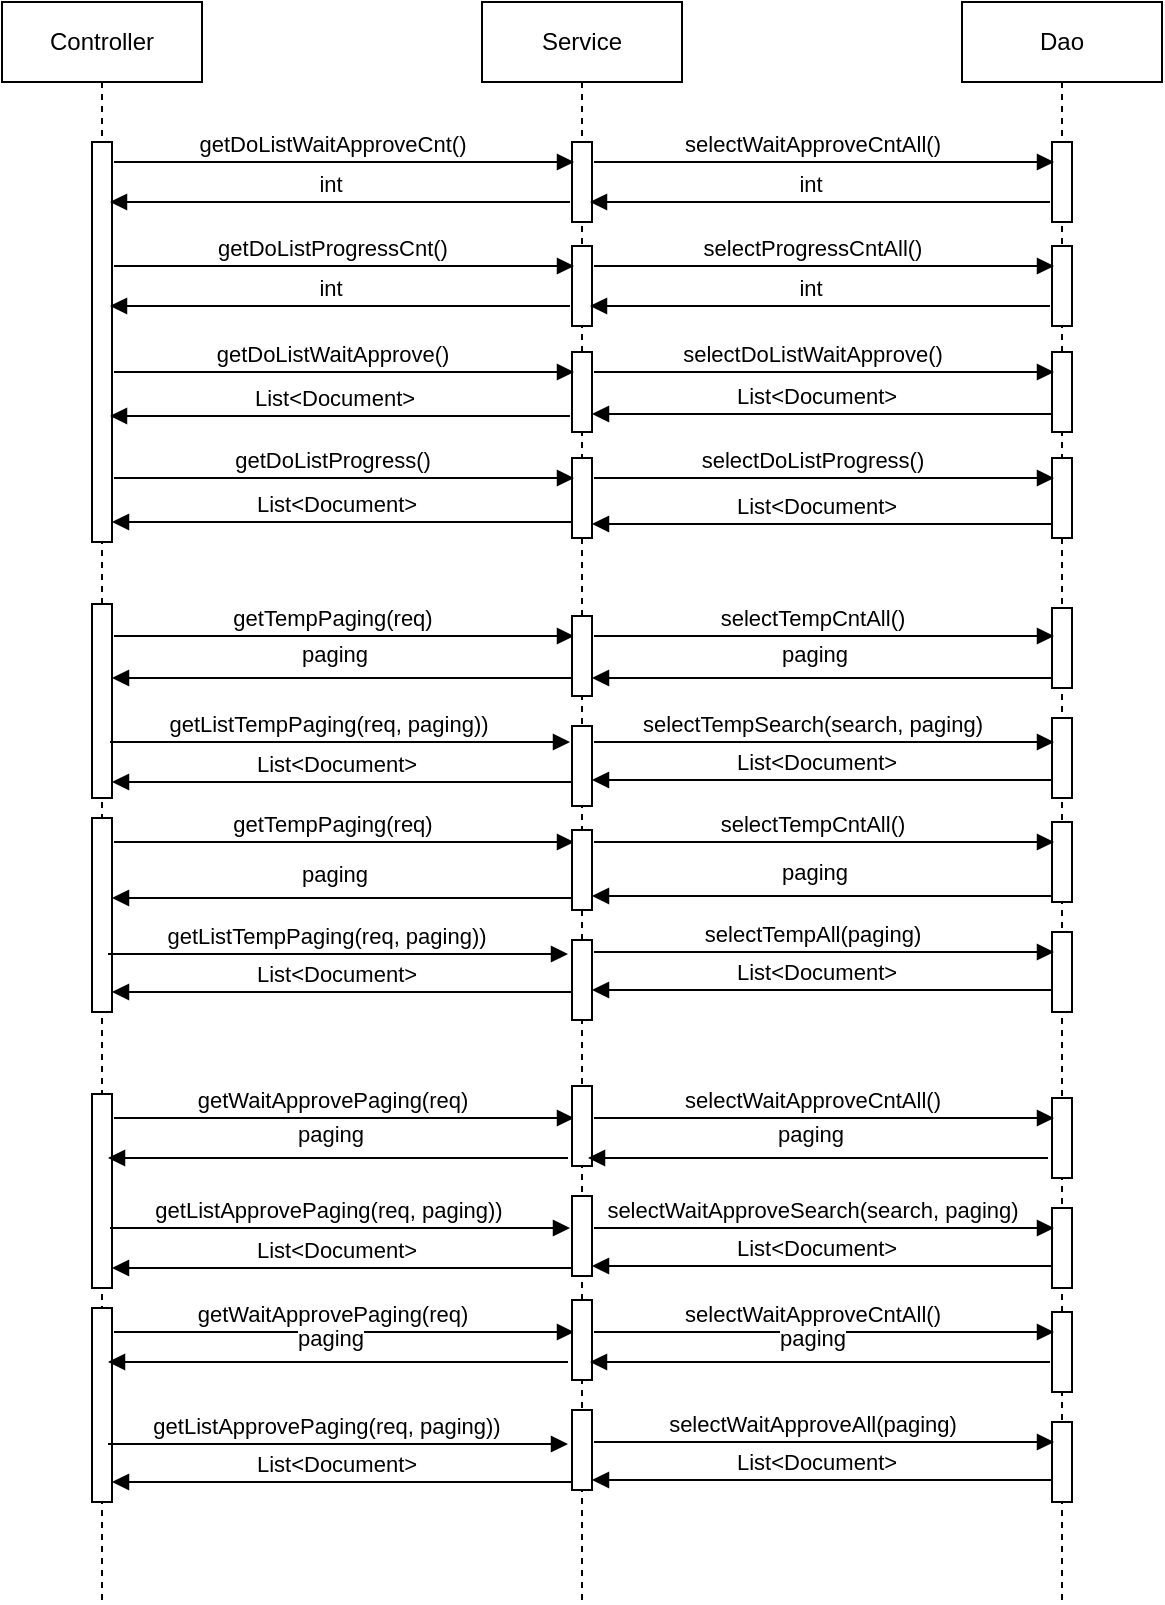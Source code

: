 <mxfile version="13.2.6" type="github">
  <diagram id="GmI4eg5Vj9IhphaG-CfB" name="Page-1">
    <mxGraphModel dx="1422" dy="794" grid="1" gridSize="10" guides="1" tooltips="1" connect="1" arrows="1" fold="1" page="1" pageScale="1" pageWidth="827" pageHeight="1169" math="0" shadow="0">
      <root>
        <mxCell id="0" />
        <mxCell id="1" parent="0" />
        <mxCell id="dw9jjnBZyIxeGPxxYRrR-5" value="Controller" style="shape=umlLifeline;perimeter=lifelinePerimeter;whiteSpace=wrap;html=1;container=1;collapsible=0;recursiveResize=0;outlineConnect=0;" parent="1" vertex="1">
          <mxGeometry x="124" y="80" width="100" height="800" as="geometry" />
        </mxCell>
        <mxCell id="dw9jjnBZyIxeGPxxYRrR-8" value="" style="html=1;points=[];perimeter=orthogonalPerimeter;" parent="dw9jjnBZyIxeGPxxYRrR-5" vertex="1">
          <mxGeometry x="45" y="70" width="10" height="200" as="geometry" />
        </mxCell>
        <mxCell id="AzmRYx8aAY5YrTBjNprB-40" value="" style="html=1;points=[];perimeter=orthogonalPerimeter;" vertex="1" parent="dw9jjnBZyIxeGPxxYRrR-5">
          <mxGeometry x="45" y="546" width="10" height="97" as="geometry" />
        </mxCell>
        <mxCell id="dw9jjnBZyIxeGPxxYRrR-6" value="Service" style="shape=umlLifeline;perimeter=lifelinePerimeter;whiteSpace=wrap;html=1;container=1;collapsible=0;recursiveResize=0;outlineConnect=0;" parent="1" vertex="1">
          <mxGeometry x="364" y="80" width="100" height="800" as="geometry" />
        </mxCell>
        <mxCell id="AzmRYx8aAY5YrTBjNprB-2" value="" style="html=1;points=[];perimeter=orthogonalPerimeter;" vertex="1" parent="dw9jjnBZyIxeGPxxYRrR-6">
          <mxGeometry x="45" y="70" width="10" height="40" as="geometry" />
        </mxCell>
        <mxCell id="dw9jjnBZyIxeGPxxYRrR-7" value="Dao" style="shape=umlLifeline;perimeter=lifelinePerimeter;whiteSpace=wrap;html=1;container=1;collapsible=0;recursiveResize=0;outlineConnect=0;" parent="1" vertex="1">
          <mxGeometry x="604" y="80" width="100" height="800" as="geometry" />
        </mxCell>
        <mxCell id="AzmRYx8aAY5YrTBjNprB-4" value="" style="html=1;points=[];perimeter=orthogonalPerimeter;" vertex="1" parent="dw9jjnBZyIxeGPxxYRrR-7">
          <mxGeometry x="45" y="70" width="10" height="40" as="geometry" />
        </mxCell>
        <mxCell id="dw9jjnBZyIxeGPxxYRrR-9" value="getDoListWaitApproveCnt()" style="html=1;verticalAlign=bottom;endArrow=block;" parent="1" edge="1">
          <mxGeometry x="-0.058" width="80" relative="1" as="geometry">
            <mxPoint x="180" y="160" as="sourcePoint" />
            <mxPoint x="410" y="160" as="targetPoint" />
            <mxPoint as="offset" />
          </mxGeometry>
        </mxCell>
        <mxCell id="AzmRYx8aAY5YrTBjNprB-3" value="selectWaitApproveCntAll()" style="html=1;verticalAlign=bottom;endArrow=block;" edge="1" parent="1">
          <mxGeometry x="-0.058" width="80" relative="1" as="geometry">
            <mxPoint x="420" y="160" as="sourcePoint" />
            <mxPoint x="650" y="160" as="targetPoint" />
            <mxPoint as="offset" />
          </mxGeometry>
        </mxCell>
        <mxCell id="AzmRYx8aAY5YrTBjNprB-5" value="int" style="html=1;verticalAlign=bottom;endArrow=block;" edge="1" parent="1">
          <mxGeometry x="0.043" width="80" relative="1" as="geometry">
            <mxPoint x="648" y="180" as="sourcePoint" />
            <mxPoint x="418" y="180" as="targetPoint" />
            <mxPoint as="offset" />
          </mxGeometry>
        </mxCell>
        <mxCell id="AzmRYx8aAY5YrTBjNprB-6" value="int" style="html=1;verticalAlign=bottom;endArrow=block;" edge="1" parent="1">
          <mxGeometry x="0.043" width="80" relative="1" as="geometry">
            <mxPoint x="408" y="180" as="sourcePoint" />
            <mxPoint x="178" y="180" as="targetPoint" />
            <mxPoint as="offset" />
          </mxGeometry>
        </mxCell>
        <mxCell id="AzmRYx8aAY5YrTBjNprB-7" value="" style="html=1;points=[];perimeter=orthogonalPerimeter;" vertex="1" parent="1">
          <mxGeometry x="409" y="202" width="10" height="40" as="geometry" />
        </mxCell>
        <mxCell id="AzmRYx8aAY5YrTBjNprB-8" value="" style="html=1;points=[];perimeter=orthogonalPerimeter;" vertex="1" parent="1">
          <mxGeometry x="649" y="202" width="10" height="40" as="geometry" />
        </mxCell>
        <mxCell id="AzmRYx8aAY5YrTBjNprB-9" value="getDoListProgressCnt()" style="html=1;verticalAlign=bottom;endArrow=block;" edge="1" parent="1">
          <mxGeometry x="-0.058" width="80" relative="1" as="geometry">
            <mxPoint x="180" y="212" as="sourcePoint" />
            <mxPoint x="410" y="212" as="targetPoint" />
            <mxPoint as="offset" />
          </mxGeometry>
        </mxCell>
        <mxCell id="AzmRYx8aAY5YrTBjNprB-10" value="selectProgressCntAll()" style="html=1;verticalAlign=bottom;endArrow=block;" edge="1" parent="1">
          <mxGeometry x="-0.058" width="80" relative="1" as="geometry">
            <mxPoint x="420" y="212" as="sourcePoint" />
            <mxPoint x="650" y="212" as="targetPoint" />
            <mxPoint as="offset" />
          </mxGeometry>
        </mxCell>
        <mxCell id="AzmRYx8aAY5YrTBjNprB-11" value="int" style="html=1;verticalAlign=bottom;endArrow=block;" edge="1" parent="1">
          <mxGeometry x="0.043" width="80" relative="1" as="geometry">
            <mxPoint x="648" y="232" as="sourcePoint" />
            <mxPoint x="418" y="232" as="targetPoint" />
            <mxPoint as="offset" />
          </mxGeometry>
        </mxCell>
        <mxCell id="AzmRYx8aAY5YrTBjNprB-12" value="int" style="html=1;verticalAlign=bottom;endArrow=block;" edge="1" parent="1">
          <mxGeometry x="0.043" width="80" relative="1" as="geometry">
            <mxPoint x="408" y="232" as="sourcePoint" />
            <mxPoint x="178" y="232" as="targetPoint" />
            <mxPoint as="offset" />
          </mxGeometry>
        </mxCell>
        <mxCell id="AzmRYx8aAY5YrTBjNprB-25" value="" style="html=1;points=[];perimeter=orthogonalPerimeter;" vertex="1" parent="1">
          <mxGeometry x="409" y="255" width="10" height="40" as="geometry" />
        </mxCell>
        <mxCell id="AzmRYx8aAY5YrTBjNprB-26" value="" style="html=1;points=[];perimeter=orthogonalPerimeter;" vertex="1" parent="1">
          <mxGeometry x="649" y="255" width="10" height="40" as="geometry" />
        </mxCell>
        <mxCell id="AzmRYx8aAY5YrTBjNprB-27" value="getDoListWaitApprove()" style="html=1;verticalAlign=bottom;endArrow=block;" edge="1" parent="1">
          <mxGeometry x="-0.058" width="80" relative="1" as="geometry">
            <mxPoint x="180" y="265" as="sourcePoint" />
            <mxPoint x="410" y="265" as="targetPoint" />
            <mxPoint as="offset" />
          </mxGeometry>
        </mxCell>
        <mxCell id="AzmRYx8aAY5YrTBjNprB-28" value="selectDoListWaitApprove()" style="html=1;verticalAlign=bottom;endArrow=block;" edge="1" parent="1">
          <mxGeometry x="-0.058" width="80" relative="1" as="geometry">
            <mxPoint x="420" y="265" as="sourcePoint" />
            <mxPoint x="650" y="265" as="targetPoint" />
            <mxPoint as="offset" />
          </mxGeometry>
        </mxCell>
        <mxCell id="AzmRYx8aAY5YrTBjNprB-30" value="List&amp;lt;Document&amp;gt;" style="html=1;verticalAlign=bottom;endArrow=block;" edge="1" parent="1">
          <mxGeometry x="0.026" width="80" relative="1" as="geometry">
            <mxPoint x="408" y="287" as="sourcePoint" />
            <mxPoint x="178" y="287" as="targetPoint" />
            <mxPoint as="offset" />
          </mxGeometry>
        </mxCell>
        <mxCell id="AzmRYx8aAY5YrTBjNprB-31" value="" style="html=1;points=[];perimeter=orthogonalPerimeter;" vertex="1" parent="1">
          <mxGeometry x="409" y="308" width="10" height="40" as="geometry" />
        </mxCell>
        <mxCell id="AzmRYx8aAY5YrTBjNprB-32" value="" style="html=1;points=[];perimeter=orthogonalPerimeter;" vertex="1" parent="1">
          <mxGeometry x="649" y="308" width="10" height="40" as="geometry" />
        </mxCell>
        <mxCell id="AzmRYx8aAY5YrTBjNprB-33" value="getDoListProgress()" style="html=1;verticalAlign=bottom;endArrow=block;" edge="1" parent="1">
          <mxGeometry x="-0.058" width="80" relative="1" as="geometry">
            <mxPoint x="180" y="318" as="sourcePoint" />
            <mxPoint x="410" y="318" as="targetPoint" />
            <mxPoint as="offset" />
          </mxGeometry>
        </mxCell>
        <mxCell id="AzmRYx8aAY5YrTBjNprB-34" value="selectDoListProgress()" style="html=1;verticalAlign=bottom;endArrow=block;" edge="1" parent="1">
          <mxGeometry x="-0.058" width="80" relative="1" as="geometry">
            <mxPoint x="420" y="318" as="sourcePoint" />
            <mxPoint x="650" y="318" as="targetPoint" />
            <mxPoint as="offset" />
          </mxGeometry>
        </mxCell>
        <mxCell id="AzmRYx8aAY5YrTBjNprB-37" value="List&amp;lt;Document&amp;gt;" style="html=1;verticalAlign=bottom;endArrow=block;" edge="1" parent="1">
          <mxGeometry x="0.026" width="80" relative="1" as="geometry">
            <mxPoint x="649" y="286" as="sourcePoint" />
            <mxPoint x="419" y="286" as="targetPoint" />
            <mxPoint as="offset" />
          </mxGeometry>
        </mxCell>
        <mxCell id="AzmRYx8aAY5YrTBjNprB-38" value="List&amp;lt;Document&amp;gt;" style="html=1;verticalAlign=bottom;endArrow=block;" edge="1" parent="1">
          <mxGeometry x="0.026" width="80" relative="1" as="geometry">
            <mxPoint x="649" y="341" as="sourcePoint" />
            <mxPoint x="419" y="341" as="targetPoint" />
            <mxPoint as="offset" />
          </mxGeometry>
        </mxCell>
        <mxCell id="AzmRYx8aAY5YrTBjNprB-39" value="List&amp;lt;Document&amp;gt;" style="html=1;verticalAlign=bottom;endArrow=block;" edge="1" parent="1">
          <mxGeometry x="0.026" width="80" relative="1" as="geometry">
            <mxPoint x="409" y="340" as="sourcePoint" />
            <mxPoint x="179" y="340" as="targetPoint" />
            <mxPoint as="offset" />
          </mxGeometry>
        </mxCell>
        <mxCell id="AzmRYx8aAY5YrTBjNprB-42" value="" style="html=1;points=[];perimeter=orthogonalPerimeter;" vertex="1" parent="1">
          <mxGeometry x="649" y="628" width="10" height="40" as="geometry" />
        </mxCell>
        <mxCell id="AzmRYx8aAY5YrTBjNprB-43" value="getWaitApprovePaging(req)" style="html=1;verticalAlign=bottom;endArrow=block;" edge="1" parent="1">
          <mxGeometry x="-0.058" width="80" relative="1" as="geometry">
            <mxPoint x="180" y="638" as="sourcePoint" />
            <mxPoint x="410" y="638" as="targetPoint" />
            <mxPoint as="offset" />
          </mxGeometry>
        </mxCell>
        <mxCell id="AzmRYx8aAY5YrTBjNprB-44" value="selectWaitApproveCntAll()" style="html=1;verticalAlign=bottom;endArrow=block;" edge="1" parent="1">
          <mxGeometry x="-0.058" width="80" relative="1" as="geometry">
            <mxPoint x="420" y="638" as="sourcePoint" />
            <mxPoint x="650" y="638" as="targetPoint" />
            <mxPoint as="offset" />
          </mxGeometry>
        </mxCell>
        <mxCell id="AzmRYx8aAY5YrTBjNprB-48" value="" style="html=1;points=[];perimeter=orthogonalPerimeter;" vertex="1" parent="1">
          <mxGeometry x="649" y="683" width="10" height="40" as="geometry" />
        </mxCell>
        <mxCell id="AzmRYx8aAY5YrTBjNprB-49" value="selectWaitApproveSearch(search, paging)" style="html=1;verticalAlign=bottom;endArrow=block;" edge="1" parent="1">
          <mxGeometry x="-0.058" width="80" relative="1" as="geometry">
            <mxPoint x="420" y="693" as="sourcePoint" />
            <mxPoint x="650" y="693" as="targetPoint" />
            <mxPoint as="offset" />
          </mxGeometry>
        </mxCell>
        <mxCell id="AzmRYx8aAY5YrTBjNprB-51" value="List&amp;lt;Document&amp;gt;" style="html=1;verticalAlign=bottom;endArrow=block;" edge="1" parent="1">
          <mxGeometry x="0.026" width="80" relative="1" as="geometry">
            <mxPoint x="649" y="712" as="sourcePoint" />
            <mxPoint x="419" y="712" as="targetPoint" />
            <mxPoint as="offset" />
          </mxGeometry>
        </mxCell>
        <mxCell id="AzmRYx8aAY5YrTBjNprB-52" value="List&amp;lt;Document&amp;gt;" style="html=1;verticalAlign=bottom;endArrow=block;" edge="1" parent="1">
          <mxGeometry x="0.026" width="80" relative="1" as="geometry">
            <mxPoint x="409" y="713" as="sourcePoint" />
            <mxPoint x="179" y="713" as="targetPoint" />
            <mxPoint as="offset" />
          </mxGeometry>
        </mxCell>
        <mxCell id="AzmRYx8aAY5YrTBjNprB-63" value="" style="html=1;points=[];perimeter=orthogonalPerimeter;" vertex="1" parent="1">
          <mxGeometry x="169" y="733" width="10" height="97" as="geometry" />
        </mxCell>
        <mxCell id="AzmRYx8aAY5YrTBjNprB-65" value="" style="html=1;points=[];perimeter=orthogonalPerimeter;" vertex="1" parent="1">
          <mxGeometry x="649" y="735" width="10" height="40" as="geometry" />
        </mxCell>
        <mxCell id="AzmRYx8aAY5YrTBjNprB-66" value="getWaitApprovePaging(req)" style="html=1;verticalAlign=bottom;endArrow=block;" edge="1" parent="1">
          <mxGeometry x="-0.058" width="80" relative="1" as="geometry">
            <mxPoint x="180" y="745" as="sourcePoint" />
            <mxPoint x="410" y="745" as="targetPoint" />
            <mxPoint as="offset" />
          </mxGeometry>
        </mxCell>
        <mxCell id="AzmRYx8aAY5YrTBjNprB-67" value="selectWaitApproveCntAll()" style="html=1;verticalAlign=bottom;endArrow=block;" edge="1" parent="1">
          <mxGeometry x="-0.058" width="80" relative="1" as="geometry">
            <mxPoint x="420" y="745" as="sourcePoint" />
            <mxPoint x="650" y="745" as="targetPoint" />
            <mxPoint as="offset" />
          </mxGeometry>
        </mxCell>
        <mxCell id="AzmRYx8aAY5YrTBjNprB-69" value="" style="html=1;points=[];perimeter=orthogonalPerimeter;" vertex="1" parent="1">
          <mxGeometry x="649" y="790" width="10" height="40" as="geometry" />
        </mxCell>
        <mxCell id="AzmRYx8aAY5YrTBjNprB-70" value="selectWaitApproveAll(paging)" style="html=1;verticalAlign=bottom;endArrow=block;" edge="1" parent="1">
          <mxGeometry x="-0.058" width="80" relative="1" as="geometry">
            <mxPoint x="420" y="800" as="sourcePoint" />
            <mxPoint x="650" y="800" as="targetPoint" />
            <mxPoint as="offset" />
          </mxGeometry>
        </mxCell>
        <mxCell id="AzmRYx8aAY5YrTBjNprB-71" value="List&amp;lt;Document&amp;gt;" style="html=1;verticalAlign=bottom;endArrow=block;" edge="1" parent="1">
          <mxGeometry x="0.026" width="80" relative="1" as="geometry">
            <mxPoint x="649" y="819" as="sourcePoint" />
            <mxPoint x="419" y="819" as="targetPoint" />
            <mxPoint as="offset" />
          </mxGeometry>
        </mxCell>
        <mxCell id="AzmRYx8aAY5YrTBjNprB-72" value="List&amp;lt;Document&amp;gt;" style="html=1;verticalAlign=bottom;endArrow=block;" edge="1" parent="1">
          <mxGeometry x="0.026" width="80" relative="1" as="geometry">
            <mxPoint x="409" y="820" as="sourcePoint" />
            <mxPoint x="179" y="820" as="targetPoint" />
            <mxPoint as="offset" />
          </mxGeometry>
        </mxCell>
        <mxCell id="AzmRYx8aAY5YrTBjNprB-73" value="" style="html=1;points=[];perimeter=orthogonalPerimeter;" vertex="1" parent="1">
          <mxGeometry x="169" y="381" width="10" height="97" as="geometry" />
        </mxCell>
        <mxCell id="AzmRYx8aAY5YrTBjNprB-75" value="" style="html=1;points=[];perimeter=orthogonalPerimeter;" vertex="1" parent="1">
          <mxGeometry x="649" y="383" width="10" height="40" as="geometry" />
        </mxCell>
        <mxCell id="AzmRYx8aAY5YrTBjNprB-76" value="getTempPaging(req)" style="html=1;verticalAlign=bottom;endArrow=block;" edge="1" parent="1">
          <mxGeometry x="-0.058" width="80" relative="1" as="geometry">
            <mxPoint x="180" y="397" as="sourcePoint" />
            <mxPoint x="410" y="397" as="targetPoint" />
            <mxPoint as="offset" />
          </mxGeometry>
        </mxCell>
        <mxCell id="AzmRYx8aAY5YrTBjNprB-77" value="selectTempCntAll()" style="html=1;verticalAlign=bottom;endArrow=block;" edge="1" parent="1">
          <mxGeometry x="-0.058" width="80" relative="1" as="geometry">
            <mxPoint x="420" y="397" as="sourcePoint" />
            <mxPoint x="650" y="397" as="targetPoint" />
            <mxPoint as="offset" />
          </mxGeometry>
        </mxCell>
        <mxCell id="AzmRYx8aAY5YrTBjNprB-79" value="" style="html=1;points=[];perimeter=orthogonalPerimeter;" vertex="1" parent="1">
          <mxGeometry x="649" y="438" width="10" height="40" as="geometry" />
        </mxCell>
        <mxCell id="AzmRYx8aAY5YrTBjNprB-80" value="selectTempSearch(search, paging)" style="html=1;verticalAlign=bottom;endArrow=block;" edge="1" parent="1">
          <mxGeometry x="-0.058" width="80" relative="1" as="geometry">
            <mxPoint x="420" y="450" as="sourcePoint" />
            <mxPoint x="650" y="450" as="targetPoint" />
            <mxPoint as="offset" />
          </mxGeometry>
        </mxCell>
        <mxCell id="AzmRYx8aAY5YrTBjNprB-81" value="List&amp;lt;Document&amp;gt;" style="html=1;verticalAlign=bottom;endArrow=block;" edge="1" parent="1">
          <mxGeometry x="0.026" width="80" relative="1" as="geometry">
            <mxPoint x="649" y="469" as="sourcePoint" />
            <mxPoint x="419" y="469" as="targetPoint" />
            <mxPoint as="offset" />
          </mxGeometry>
        </mxCell>
        <mxCell id="AzmRYx8aAY5YrTBjNprB-82" value="List&amp;lt;Document&amp;gt;" style="html=1;verticalAlign=bottom;endArrow=block;" edge="1" parent="1">
          <mxGeometry x="0.026" width="80" relative="1" as="geometry">
            <mxPoint x="409" y="470" as="sourcePoint" />
            <mxPoint x="179" y="470" as="targetPoint" />
            <mxPoint as="offset" />
          </mxGeometry>
        </mxCell>
        <mxCell id="AzmRYx8aAY5YrTBjNprB-83" value="" style="html=1;points=[];perimeter=orthogonalPerimeter;" vertex="1" parent="1">
          <mxGeometry x="169" y="488" width="10" height="97" as="geometry" />
        </mxCell>
        <mxCell id="AzmRYx8aAY5YrTBjNprB-85" value="" style="html=1;points=[];perimeter=orthogonalPerimeter;" vertex="1" parent="1">
          <mxGeometry x="649" y="490" width="10" height="40" as="geometry" />
        </mxCell>
        <mxCell id="AzmRYx8aAY5YrTBjNprB-86" value="getTempPaging(req)" style="html=1;verticalAlign=bottom;endArrow=block;" edge="1" parent="1">
          <mxGeometry x="-0.058" width="80" relative="1" as="geometry">
            <mxPoint x="180" y="500" as="sourcePoint" />
            <mxPoint x="410" y="500" as="targetPoint" />
            <mxPoint as="offset" />
          </mxGeometry>
        </mxCell>
        <mxCell id="AzmRYx8aAY5YrTBjNprB-87" value="selectTempCntAll()" style="html=1;verticalAlign=bottom;endArrow=block;" edge="1" parent="1">
          <mxGeometry x="-0.058" width="80" relative="1" as="geometry">
            <mxPoint x="420" y="500" as="sourcePoint" />
            <mxPoint x="650" y="500" as="targetPoint" />
            <mxPoint as="offset" />
          </mxGeometry>
        </mxCell>
        <mxCell id="AzmRYx8aAY5YrTBjNprB-89" value="" style="html=1;points=[];perimeter=orthogonalPerimeter;" vertex="1" parent="1">
          <mxGeometry x="649" y="545" width="10" height="40" as="geometry" />
        </mxCell>
        <mxCell id="AzmRYx8aAY5YrTBjNprB-90" value="selectTempAll(paging)" style="html=1;verticalAlign=bottom;endArrow=block;" edge="1" parent="1">
          <mxGeometry x="-0.058" width="80" relative="1" as="geometry">
            <mxPoint x="420" y="555" as="sourcePoint" />
            <mxPoint x="650" y="555" as="targetPoint" />
            <mxPoint as="offset" />
          </mxGeometry>
        </mxCell>
        <mxCell id="AzmRYx8aAY5YrTBjNprB-91" value="List&amp;lt;Document&amp;gt;" style="html=1;verticalAlign=bottom;endArrow=block;" edge="1" parent="1">
          <mxGeometry x="0.026" width="80" relative="1" as="geometry">
            <mxPoint x="649" y="574" as="sourcePoint" />
            <mxPoint x="419" y="574" as="targetPoint" />
            <mxPoint as="offset" />
          </mxGeometry>
        </mxCell>
        <mxCell id="AzmRYx8aAY5YrTBjNprB-92" value="List&amp;lt;Document&amp;gt;" style="html=1;verticalAlign=bottom;endArrow=block;" edge="1" parent="1">
          <mxGeometry x="0.026" width="80" relative="1" as="geometry">
            <mxPoint x="409" y="575" as="sourcePoint" />
            <mxPoint x="179" y="575" as="targetPoint" />
            <mxPoint as="offset" />
          </mxGeometry>
        </mxCell>
        <mxCell id="AzmRYx8aAY5YrTBjNprB-94" value="getListTempPaging(req, paging))" style="html=1;verticalAlign=bottom;endArrow=block;" edge="1" parent="1">
          <mxGeometry x="-0.058" width="80" relative="1" as="geometry">
            <mxPoint x="178" y="450" as="sourcePoint" />
            <mxPoint x="408" y="450" as="targetPoint" />
            <mxPoint as="offset" />
          </mxGeometry>
        </mxCell>
        <mxCell id="AzmRYx8aAY5YrTBjNprB-96" value="getListTempPaging(req, paging))" style="html=1;verticalAlign=bottom;endArrow=block;" edge="1" parent="1">
          <mxGeometry x="-0.058" width="80" relative="1" as="geometry">
            <mxPoint x="177" y="556" as="sourcePoint" />
            <mxPoint x="407" y="556" as="targetPoint" />
            <mxPoint as="offset" />
          </mxGeometry>
        </mxCell>
        <mxCell id="AzmRYx8aAY5YrTBjNprB-98" value="getListApprovePaging(req, paging))" style="html=1;verticalAlign=bottom;endArrow=block;" edge="1" parent="1">
          <mxGeometry x="-0.058" width="80" relative="1" as="geometry">
            <mxPoint x="178" y="693" as="sourcePoint" />
            <mxPoint x="408" y="693" as="targetPoint" />
            <mxPoint as="offset" />
          </mxGeometry>
        </mxCell>
        <mxCell id="AzmRYx8aAY5YrTBjNprB-100" value="getListApprovePaging(req, paging))" style="html=1;verticalAlign=bottom;endArrow=block;" edge="1" parent="1">
          <mxGeometry x="-0.058" width="80" relative="1" as="geometry">
            <mxPoint x="177" y="801" as="sourcePoint" />
            <mxPoint x="407" y="801" as="targetPoint" />
            <mxPoint as="offset" />
          </mxGeometry>
        </mxCell>
        <mxCell id="AzmRYx8aAY5YrTBjNprB-102" value="" style="html=1;points=[];perimeter=orthogonalPerimeter;" vertex="1" parent="1">
          <mxGeometry x="409" y="387" width="10" height="40" as="geometry" />
        </mxCell>
        <mxCell id="AzmRYx8aAY5YrTBjNprB-103" value="" style="html=1;points=[];perimeter=orthogonalPerimeter;" vertex="1" parent="1">
          <mxGeometry x="409" y="442" width="10" height="40" as="geometry" />
        </mxCell>
        <mxCell id="AzmRYx8aAY5YrTBjNprB-104" value="" style="html=1;points=[];perimeter=orthogonalPerimeter;" vertex="1" parent="1">
          <mxGeometry x="409" y="494" width="10" height="40" as="geometry" />
        </mxCell>
        <mxCell id="AzmRYx8aAY5YrTBjNprB-105" value="" style="html=1;points=[];perimeter=orthogonalPerimeter;" vertex="1" parent="1">
          <mxGeometry x="409" y="549" width="10" height="40" as="geometry" />
        </mxCell>
        <mxCell id="AzmRYx8aAY5YrTBjNprB-106" value="" style="html=1;points=[];perimeter=orthogonalPerimeter;" vertex="1" parent="1">
          <mxGeometry x="409" y="622" width="10" height="40" as="geometry" />
        </mxCell>
        <mxCell id="AzmRYx8aAY5YrTBjNprB-107" value="" style="html=1;points=[];perimeter=orthogonalPerimeter;" vertex="1" parent="1">
          <mxGeometry x="409" y="677" width="10" height="40" as="geometry" />
        </mxCell>
        <mxCell id="AzmRYx8aAY5YrTBjNprB-108" value="" style="html=1;points=[];perimeter=orthogonalPerimeter;" vertex="1" parent="1">
          <mxGeometry x="409" y="729" width="10" height="40" as="geometry" />
        </mxCell>
        <mxCell id="AzmRYx8aAY5YrTBjNprB-109" value="" style="html=1;points=[];perimeter=orthogonalPerimeter;" vertex="1" parent="1">
          <mxGeometry x="409" y="784" width="10" height="40" as="geometry" />
        </mxCell>
        <mxCell id="AzmRYx8aAY5YrTBjNprB-110" value="paging" style="html=1;verticalAlign=bottom;endArrow=block;" edge="1" parent="1">
          <mxGeometry x="0.035" y="-3" width="80" relative="1" as="geometry">
            <mxPoint x="649" y="418" as="sourcePoint" />
            <mxPoint x="419" y="418" as="targetPoint" />
            <mxPoint as="offset" />
          </mxGeometry>
        </mxCell>
        <mxCell id="AzmRYx8aAY5YrTBjNprB-111" value="paging" style="html=1;verticalAlign=bottom;endArrow=block;" edge="1" parent="1">
          <mxGeometry x="0.035" y="-3" width="80" relative="1" as="geometry">
            <mxPoint x="409" y="418" as="sourcePoint" />
            <mxPoint x="179" y="418" as="targetPoint" />
            <mxPoint as="offset" />
          </mxGeometry>
        </mxCell>
        <mxCell id="AzmRYx8aAY5YrTBjNprB-112" value="paging" style="html=1;verticalAlign=bottom;endArrow=block;" edge="1" parent="1">
          <mxGeometry x="0.035" y="-3" width="80" relative="1" as="geometry">
            <mxPoint x="649" y="527" as="sourcePoint" />
            <mxPoint x="419" y="527" as="targetPoint" />
            <mxPoint as="offset" />
          </mxGeometry>
        </mxCell>
        <mxCell id="AzmRYx8aAY5YrTBjNprB-113" value="paging" style="html=1;verticalAlign=bottom;endArrow=block;" edge="1" parent="1">
          <mxGeometry x="0.035" y="-3" width="80" relative="1" as="geometry">
            <mxPoint x="409" y="528" as="sourcePoint" />
            <mxPoint x="179" y="528" as="targetPoint" />
            <mxPoint as="offset" />
          </mxGeometry>
        </mxCell>
        <mxCell id="AzmRYx8aAY5YrTBjNprB-114" value="paging" style="html=1;verticalAlign=bottom;endArrow=block;" edge="1" parent="1">
          <mxGeometry x="0.035" y="-3" width="80" relative="1" as="geometry">
            <mxPoint x="647" y="658" as="sourcePoint" />
            <mxPoint x="417" y="658" as="targetPoint" />
            <mxPoint as="offset" />
          </mxGeometry>
        </mxCell>
        <mxCell id="AzmRYx8aAY5YrTBjNprB-115" value="paging" style="html=1;verticalAlign=bottom;endArrow=block;" edge="1" parent="1">
          <mxGeometry x="0.035" y="-3" width="80" relative="1" as="geometry">
            <mxPoint x="407" y="658" as="sourcePoint" />
            <mxPoint x="177" y="658" as="targetPoint" />
            <mxPoint as="offset" />
          </mxGeometry>
        </mxCell>
        <mxCell id="AzmRYx8aAY5YrTBjNprB-116" value="paging" style="html=1;verticalAlign=bottom;endArrow=block;" edge="1" parent="1">
          <mxGeometry x="0.035" y="-3" width="80" relative="1" as="geometry">
            <mxPoint x="648" y="760" as="sourcePoint" />
            <mxPoint x="418" y="760" as="targetPoint" />
            <mxPoint as="offset" />
          </mxGeometry>
        </mxCell>
        <mxCell id="AzmRYx8aAY5YrTBjNprB-117" value="paging" style="html=1;verticalAlign=bottom;endArrow=block;" edge="1" parent="1">
          <mxGeometry x="0.035" y="-3" width="80" relative="1" as="geometry">
            <mxPoint x="407" y="760" as="sourcePoint" />
            <mxPoint x="177" y="760" as="targetPoint" />
            <mxPoint as="offset" />
          </mxGeometry>
        </mxCell>
      </root>
    </mxGraphModel>
  </diagram>
</mxfile>
